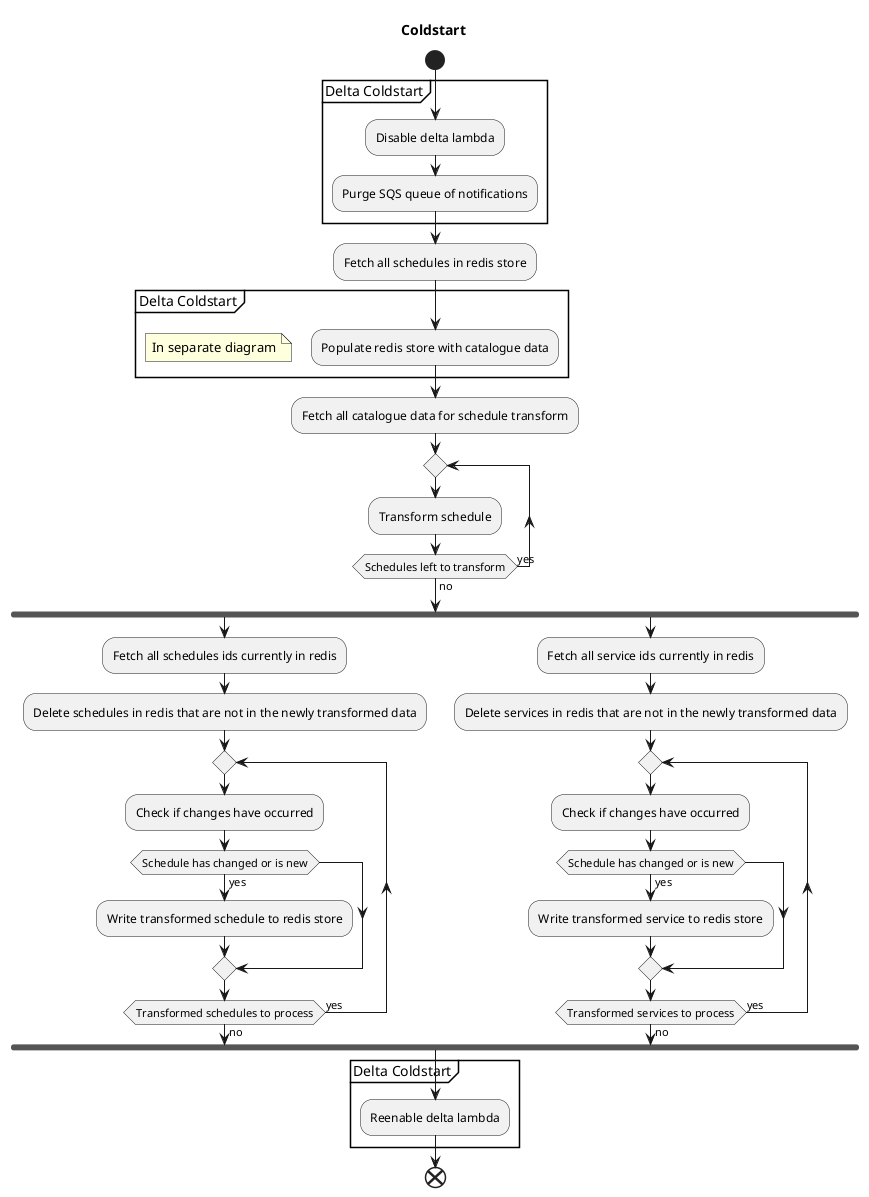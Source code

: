 @startuml Coldstart
title Coldstart

start
  partition Delta Coldstart {
    :Disable delta lambda;
    :Purge SQS queue of notifications;
  }
  :Fetch all schedules in redis store;

  partition Delta Coldstart {
    :Populate redis store with catalogue data;
    floating note left: In separate diagram
  }
  :Fetch all catalogue data for schedule transform;

  repeat 
    :Transform schedule;
  repeat while (Schedules left to transform) is (yes) not (no)

  fork
    :Fetch all schedules ids currently in redis;
    :Delete schedules in redis that are not in the newly transformed data;
    repeat 
      :Check if changes have occurred;
      if (Schedule has changed or is new) then (yes)
        :Write transformed schedule to redis store;
      endif
    repeat while (Transformed schedules to process) is (yes) not (no)
  fork again
    :Fetch all service ids currently in redis;
    :Delete services in redis that are not in the newly transformed data;
    repeat 
      :Check if changes have occurred;
      if (Schedule has changed or is new) then (yes)
        :Write transformed service to redis store;
      endif
    repeat while (Transformed services to process) is (yes) not (no)
  end fork

  partition Delta Coldstart {
    :Reenable delta lambda;
  }

  end
@enduml